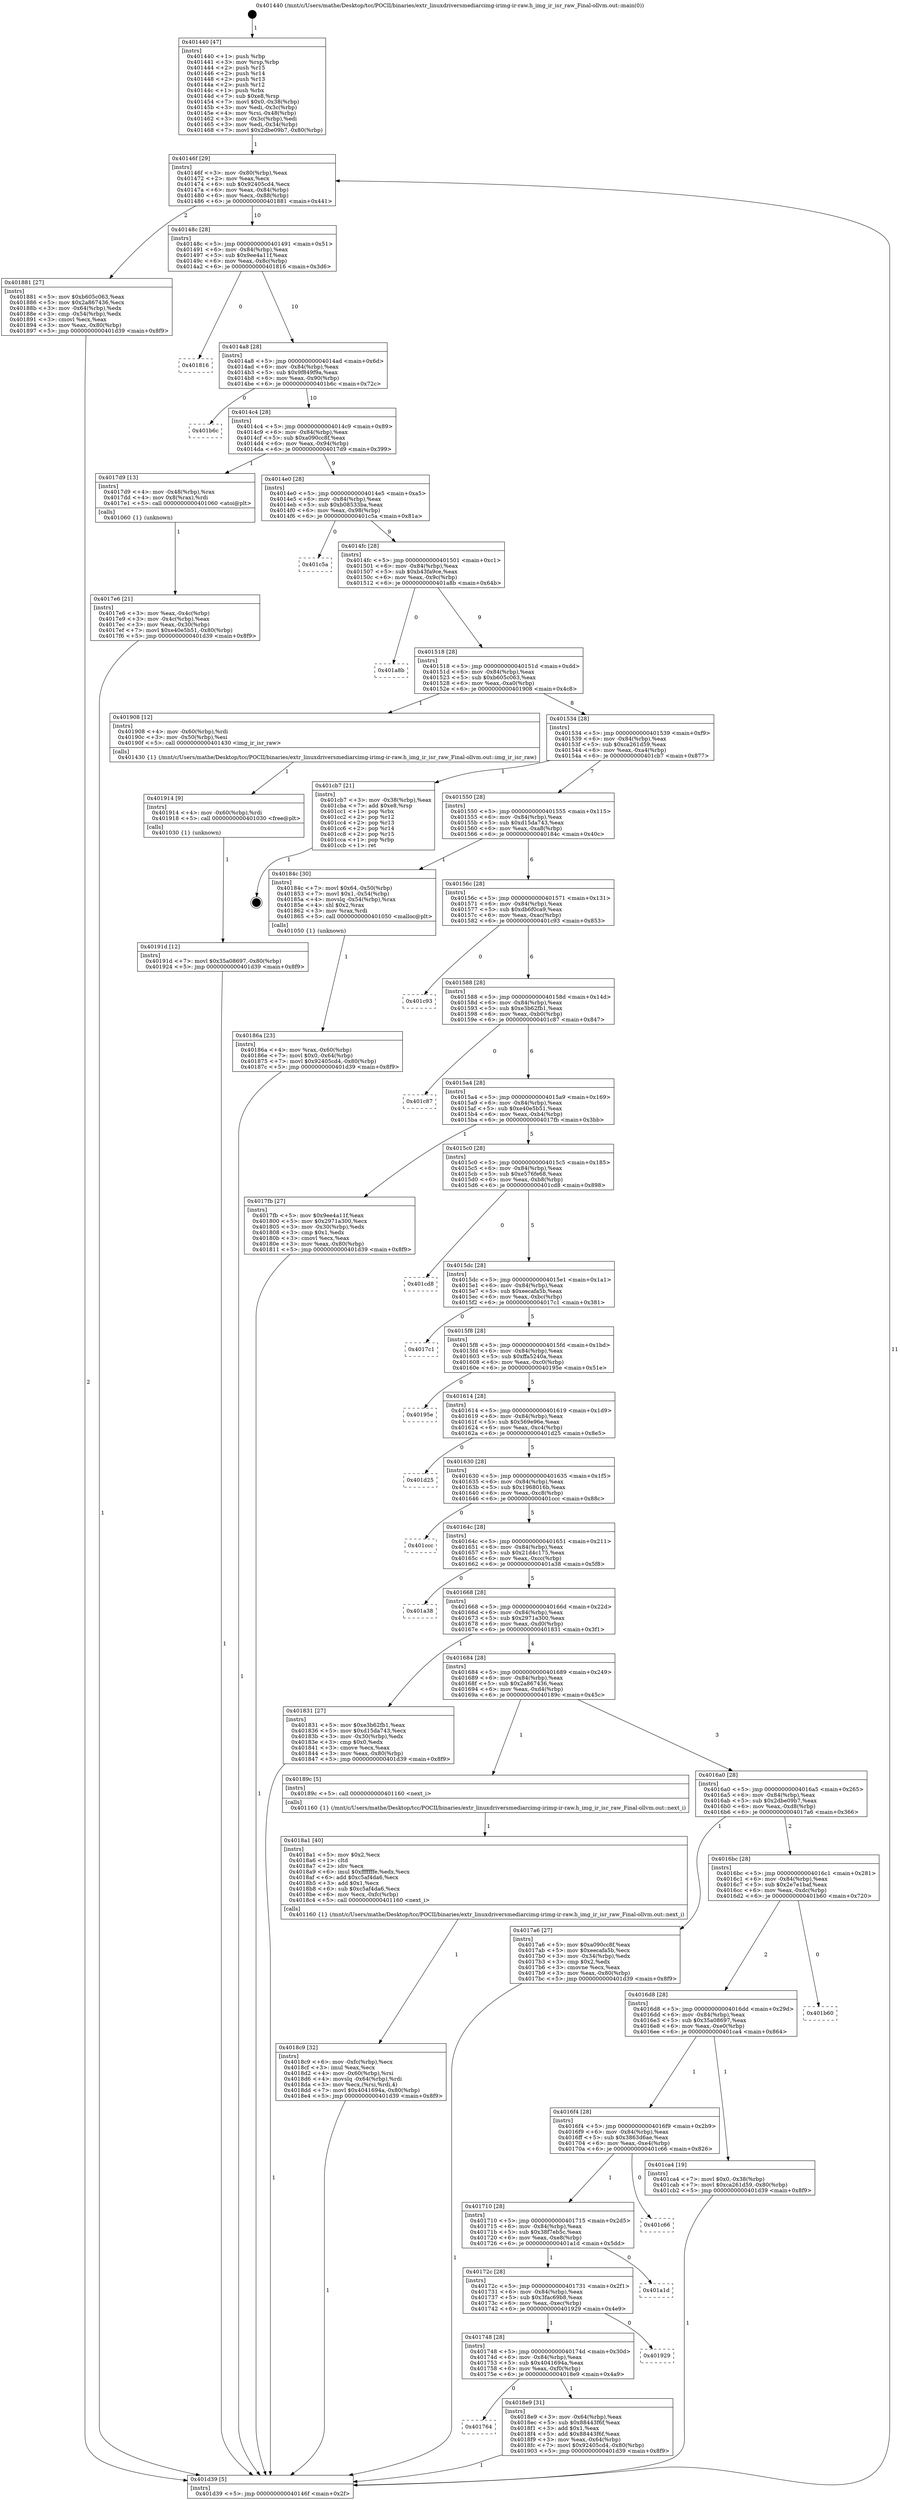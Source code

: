digraph "0x401440" {
  label = "0x401440 (/mnt/c/Users/mathe/Desktop/tcc/POCII/binaries/extr_linuxdriversmediarcimg-irimg-ir-raw.h_img_ir_isr_raw_Final-ollvm.out::main(0))"
  labelloc = "t"
  node[shape=record]

  Entry [label="",width=0.3,height=0.3,shape=circle,fillcolor=black,style=filled]
  "0x40146f" [label="{
     0x40146f [29]\l
     | [instrs]\l
     &nbsp;&nbsp;0x40146f \<+3\>: mov -0x80(%rbp),%eax\l
     &nbsp;&nbsp;0x401472 \<+2\>: mov %eax,%ecx\l
     &nbsp;&nbsp;0x401474 \<+6\>: sub $0x92405cd4,%ecx\l
     &nbsp;&nbsp;0x40147a \<+6\>: mov %eax,-0x84(%rbp)\l
     &nbsp;&nbsp;0x401480 \<+6\>: mov %ecx,-0x88(%rbp)\l
     &nbsp;&nbsp;0x401486 \<+6\>: je 0000000000401881 \<main+0x441\>\l
  }"]
  "0x401881" [label="{
     0x401881 [27]\l
     | [instrs]\l
     &nbsp;&nbsp;0x401881 \<+5\>: mov $0xb605c063,%eax\l
     &nbsp;&nbsp;0x401886 \<+5\>: mov $0x2a867436,%ecx\l
     &nbsp;&nbsp;0x40188b \<+3\>: mov -0x64(%rbp),%edx\l
     &nbsp;&nbsp;0x40188e \<+3\>: cmp -0x54(%rbp),%edx\l
     &nbsp;&nbsp;0x401891 \<+3\>: cmovl %ecx,%eax\l
     &nbsp;&nbsp;0x401894 \<+3\>: mov %eax,-0x80(%rbp)\l
     &nbsp;&nbsp;0x401897 \<+5\>: jmp 0000000000401d39 \<main+0x8f9\>\l
  }"]
  "0x40148c" [label="{
     0x40148c [28]\l
     | [instrs]\l
     &nbsp;&nbsp;0x40148c \<+5\>: jmp 0000000000401491 \<main+0x51\>\l
     &nbsp;&nbsp;0x401491 \<+6\>: mov -0x84(%rbp),%eax\l
     &nbsp;&nbsp;0x401497 \<+5\>: sub $0x9ee4a11f,%eax\l
     &nbsp;&nbsp;0x40149c \<+6\>: mov %eax,-0x8c(%rbp)\l
     &nbsp;&nbsp;0x4014a2 \<+6\>: je 0000000000401816 \<main+0x3d6\>\l
  }"]
  Exit [label="",width=0.3,height=0.3,shape=circle,fillcolor=black,style=filled,peripheries=2]
  "0x401816" [label="{
     0x401816\l
  }", style=dashed]
  "0x4014a8" [label="{
     0x4014a8 [28]\l
     | [instrs]\l
     &nbsp;&nbsp;0x4014a8 \<+5\>: jmp 00000000004014ad \<main+0x6d\>\l
     &nbsp;&nbsp;0x4014ad \<+6\>: mov -0x84(%rbp),%eax\l
     &nbsp;&nbsp;0x4014b3 \<+5\>: sub $0x9f849f9a,%eax\l
     &nbsp;&nbsp;0x4014b8 \<+6\>: mov %eax,-0x90(%rbp)\l
     &nbsp;&nbsp;0x4014be \<+6\>: je 0000000000401b6c \<main+0x72c\>\l
  }"]
  "0x40191d" [label="{
     0x40191d [12]\l
     | [instrs]\l
     &nbsp;&nbsp;0x40191d \<+7\>: movl $0x35a08697,-0x80(%rbp)\l
     &nbsp;&nbsp;0x401924 \<+5\>: jmp 0000000000401d39 \<main+0x8f9\>\l
  }"]
  "0x401b6c" [label="{
     0x401b6c\l
  }", style=dashed]
  "0x4014c4" [label="{
     0x4014c4 [28]\l
     | [instrs]\l
     &nbsp;&nbsp;0x4014c4 \<+5\>: jmp 00000000004014c9 \<main+0x89\>\l
     &nbsp;&nbsp;0x4014c9 \<+6\>: mov -0x84(%rbp),%eax\l
     &nbsp;&nbsp;0x4014cf \<+5\>: sub $0xa090cc8f,%eax\l
     &nbsp;&nbsp;0x4014d4 \<+6\>: mov %eax,-0x94(%rbp)\l
     &nbsp;&nbsp;0x4014da \<+6\>: je 00000000004017d9 \<main+0x399\>\l
  }"]
  "0x401914" [label="{
     0x401914 [9]\l
     | [instrs]\l
     &nbsp;&nbsp;0x401914 \<+4\>: mov -0x60(%rbp),%rdi\l
     &nbsp;&nbsp;0x401918 \<+5\>: call 0000000000401030 \<free@plt\>\l
     | [calls]\l
     &nbsp;&nbsp;0x401030 \{1\} (unknown)\l
  }"]
  "0x4017d9" [label="{
     0x4017d9 [13]\l
     | [instrs]\l
     &nbsp;&nbsp;0x4017d9 \<+4\>: mov -0x48(%rbp),%rax\l
     &nbsp;&nbsp;0x4017dd \<+4\>: mov 0x8(%rax),%rdi\l
     &nbsp;&nbsp;0x4017e1 \<+5\>: call 0000000000401060 \<atoi@plt\>\l
     | [calls]\l
     &nbsp;&nbsp;0x401060 \{1\} (unknown)\l
  }"]
  "0x4014e0" [label="{
     0x4014e0 [28]\l
     | [instrs]\l
     &nbsp;&nbsp;0x4014e0 \<+5\>: jmp 00000000004014e5 \<main+0xa5\>\l
     &nbsp;&nbsp;0x4014e5 \<+6\>: mov -0x84(%rbp),%eax\l
     &nbsp;&nbsp;0x4014eb \<+5\>: sub $0xb08533ba,%eax\l
     &nbsp;&nbsp;0x4014f0 \<+6\>: mov %eax,-0x98(%rbp)\l
     &nbsp;&nbsp;0x4014f6 \<+6\>: je 0000000000401c5a \<main+0x81a\>\l
  }"]
  "0x401764" [label="{
     0x401764\l
  }", style=dashed]
  "0x401c5a" [label="{
     0x401c5a\l
  }", style=dashed]
  "0x4014fc" [label="{
     0x4014fc [28]\l
     | [instrs]\l
     &nbsp;&nbsp;0x4014fc \<+5\>: jmp 0000000000401501 \<main+0xc1\>\l
     &nbsp;&nbsp;0x401501 \<+6\>: mov -0x84(%rbp),%eax\l
     &nbsp;&nbsp;0x401507 \<+5\>: sub $0xb43fa9ce,%eax\l
     &nbsp;&nbsp;0x40150c \<+6\>: mov %eax,-0x9c(%rbp)\l
     &nbsp;&nbsp;0x401512 \<+6\>: je 0000000000401a8b \<main+0x64b\>\l
  }"]
  "0x4018e9" [label="{
     0x4018e9 [31]\l
     | [instrs]\l
     &nbsp;&nbsp;0x4018e9 \<+3\>: mov -0x64(%rbp),%eax\l
     &nbsp;&nbsp;0x4018ec \<+5\>: sub $0x88443f6f,%eax\l
     &nbsp;&nbsp;0x4018f1 \<+3\>: add $0x1,%eax\l
     &nbsp;&nbsp;0x4018f4 \<+5\>: add $0x88443f6f,%eax\l
     &nbsp;&nbsp;0x4018f9 \<+3\>: mov %eax,-0x64(%rbp)\l
     &nbsp;&nbsp;0x4018fc \<+7\>: movl $0x92405cd4,-0x80(%rbp)\l
     &nbsp;&nbsp;0x401903 \<+5\>: jmp 0000000000401d39 \<main+0x8f9\>\l
  }"]
  "0x401a8b" [label="{
     0x401a8b\l
  }", style=dashed]
  "0x401518" [label="{
     0x401518 [28]\l
     | [instrs]\l
     &nbsp;&nbsp;0x401518 \<+5\>: jmp 000000000040151d \<main+0xdd\>\l
     &nbsp;&nbsp;0x40151d \<+6\>: mov -0x84(%rbp),%eax\l
     &nbsp;&nbsp;0x401523 \<+5\>: sub $0xb605c063,%eax\l
     &nbsp;&nbsp;0x401528 \<+6\>: mov %eax,-0xa0(%rbp)\l
     &nbsp;&nbsp;0x40152e \<+6\>: je 0000000000401908 \<main+0x4c8\>\l
  }"]
  "0x401748" [label="{
     0x401748 [28]\l
     | [instrs]\l
     &nbsp;&nbsp;0x401748 \<+5\>: jmp 000000000040174d \<main+0x30d\>\l
     &nbsp;&nbsp;0x40174d \<+6\>: mov -0x84(%rbp),%eax\l
     &nbsp;&nbsp;0x401753 \<+5\>: sub $0x4041694a,%eax\l
     &nbsp;&nbsp;0x401758 \<+6\>: mov %eax,-0xf0(%rbp)\l
     &nbsp;&nbsp;0x40175e \<+6\>: je 00000000004018e9 \<main+0x4a9\>\l
  }"]
  "0x401908" [label="{
     0x401908 [12]\l
     | [instrs]\l
     &nbsp;&nbsp;0x401908 \<+4\>: mov -0x60(%rbp),%rdi\l
     &nbsp;&nbsp;0x40190c \<+3\>: mov -0x50(%rbp),%esi\l
     &nbsp;&nbsp;0x40190f \<+5\>: call 0000000000401430 \<img_ir_isr_raw\>\l
     | [calls]\l
     &nbsp;&nbsp;0x401430 \{1\} (/mnt/c/Users/mathe/Desktop/tcc/POCII/binaries/extr_linuxdriversmediarcimg-irimg-ir-raw.h_img_ir_isr_raw_Final-ollvm.out::img_ir_isr_raw)\l
  }"]
  "0x401534" [label="{
     0x401534 [28]\l
     | [instrs]\l
     &nbsp;&nbsp;0x401534 \<+5\>: jmp 0000000000401539 \<main+0xf9\>\l
     &nbsp;&nbsp;0x401539 \<+6\>: mov -0x84(%rbp),%eax\l
     &nbsp;&nbsp;0x40153f \<+5\>: sub $0xca261d59,%eax\l
     &nbsp;&nbsp;0x401544 \<+6\>: mov %eax,-0xa4(%rbp)\l
     &nbsp;&nbsp;0x40154a \<+6\>: je 0000000000401cb7 \<main+0x877\>\l
  }"]
  "0x401929" [label="{
     0x401929\l
  }", style=dashed]
  "0x401cb7" [label="{
     0x401cb7 [21]\l
     | [instrs]\l
     &nbsp;&nbsp;0x401cb7 \<+3\>: mov -0x38(%rbp),%eax\l
     &nbsp;&nbsp;0x401cba \<+7\>: add $0xe8,%rsp\l
     &nbsp;&nbsp;0x401cc1 \<+1\>: pop %rbx\l
     &nbsp;&nbsp;0x401cc2 \<+2\>: pop %r12\l
     &nbsp;&nbsp;0x401cc4 \<+2\>: pop %r13\l
     &nbsp;&nbsp;0x401cc6 \<+2\>: pop %r14\l
     &nbsp;&nbsp;0x401cc8 \<+2\>: pop %r15\l
     &nbsp;&nbsp;0x401cca \<+1\>: pop %rbp\l
     &nbsp;&nbsp;0x401ccb \<+1\>: ret\l
  }"]
  "0x401550" [label="{
     0x401550 [28]\l
     | [instrs]\l
     &nbsp;&nbsp;0x401550 \<+5\>: jmp 0000000000401555 \<main+0x115\>\l
     &nbsp;&nbsp;0x401555 \<+6\>: mov -0x84(%rbp),%eax\l
     &nbsp;&nbsp;0x40155b \<+5\>: sub $0xd15da743,%eax\l
     &nbsp;&nbsp;0x401560 \<+6\>: mov %eax,-0xa8(%rbp)\l
     &nbsp;&nbsp;0x401566 \<+6\>: je 000000000040184c \<main+0x40c\>\l
  }"]
  "0x40172c" [label="{
     0x40172c [28]\l
     | [instrs]\l
     &nbsp;&nbsp;0x40172c \<+5\>: jmp 0000000000401731 \<main+0x2f1\>\l
     &nbsp;&nbsp;0x401731 \<+6\>: mov -0x84(%rbp),%eax\l
     &nbsp;&nbsp;0x401737 \<+5\>: sub $0x3fac69b8,%eax\l
     &nbsp;&nbsp;0x40173c \<+6\>: mov %eax,-0xec(%rbp)\l
     &nbsp;&nbsp;0x401742 \<+6\>: je 0000000000401929 \<main+0x4e9\>\l
  }"]
  "0x40184c" [label="{
     0x40184c [30]\l
     | [instrs]\l
     &nbsp;&nbsp;0x40184c \<+7\>: movl $0x64,-0x50(%rbp)\l
     &nbsp;&nbsp;0x401853 \<+7\>: movl $0x1,-0x54(%rbp)\l
     &nbsp;&nbsp;0x40185a \<+4\>: movslq -0x54(%rbp),%rax\l
     &nbsp;&nbsp;0x40185e \<+4\>: shl $0x2,%rax\l
     &nbsp;&nbsp;0x401862 \<+3\>: mov %rax,%rdi\l
     &nbsp;&nbsp;0x401865 \<+5\>: call 0000000000401050 \<malloc@plt\>\l
     | [calls]\l
     &nbsp;&nbsp;0x401050 \{1\} (unknown)\l
  }"]
  "0x40156c" [label="{
     0x40156c [28]\l
     | [instrs]\l
     &nbsp;&nbsp;0x40156c \<+5\>: jmp 0000000000401571 \<main+0x131\>\l
     &nbsp;&nbsp;0x401571 \<+6\>: mov -0x84(%rbp),%eax\l
     &nbsp;&nbsp;0x401577 \<+5\>: sub $0xdb6f0ca9,%eax\l
     &nbsp;&nbsp;0x40157c \<+6\>: mov %eax,-0xac(%rbp)\l
     &nbsp;&nbsp;0x401582 \<+6\>: je 0000000000401c93 \<main+0x853\>\l
  }"]
  "0x401a1d" [label="{
     0x401a1d\l
  }", style=dashed]
  "0x401c93" [label="{
     0x401c93\l
  }", style=dashed]
  "0x401588" [label="{
     0x401588 [28]\l
     | [instrs]\l
     &nbsp;&nbsp;0x401588 \<+5\>: jmp 000000000040158d \<main+0x14d\>\l
     &nbsp;&nbsp;0x40158d \<+6\>: mov -0x84(%rbp),%eax\l
     &nbsp;&nbsp;0x401593 \<+5\>: sub $0xe3b62fb1,%eax\l
     &nbsp;&nbsp;0x401598 \<+6\>: mov %eax,-0xb0(%rbp)\l
     &nbsp;&nbsp;0x40159e \<+6\>: je 0000000000401c87 \<main+0x847\>\l
  }"]
  "0x401710" [label="{
     0x401710 [28]\l
     | [instrs]\l
     &nbsp;&nbsp;0x401710 \<+5\>: jmp 0000000000401715 \<main+0x2d5\>\l
     &nbsp;&nbsp;0x401715 \<+6\>: mov -0x84(%rbp),%eax\l
     &nbsp;&nbsp;0x40171b \<+5\>: sub $0x38f7eb5c,%eax\l
     &nbsp;&nbsp;0x401720 \<+6\>: mov %eax,-0xe8(%rbp)\l
     &nbsp;&nbsp;0x401726 \<+6\>: je 0000000000401a1d \<main+0x5dd\>\l
  }"]
  "0x401c87" [label="{
     0x401c87\l
  }", style=dashed]
  "0x4015a4" [label="{
     0x4015a4 [28]\l
     | [instrs]\l
     &nbsp;&nbsp;0x4015a4 \<+5\>: jmp 00000000004015a9 \<main+0x169\>\l
     &nbsp;&nbsp;0x4015a9 \<+6\>: mov -0x84(%rbp),%eax\l
     &nbsp;&nbsp;0x4015af \<+5\>: sub $0xe40e5b51,%eax\l
     &nbsp;&nbsp;0x4015b4 \<+6\>: mov %eax,-0xb4(%rbp)\l
     &nbsp;&nbsp;0x4015ba \<+6\>: je 00000000004017fb \<main+0x3bb\>\l
  }"]
  "0x401c66" [label="{
     0x401c66\l
  }", style=dashed]
  "0x4017fb" [label="{
     0x4017fb [27]\l
     | [instrs]\l
     &nbsp;&nbsp;0x4017fb \<+5\>: mov $0x9ee4a11f,%eax\l
     &nbsp;&nbsp;0x401800 \<+5\>: mov $0x2971a300,%ecx\l
     &nbsp;&nbsp;0x401805 \<+3\>: mov -0x30(%rbp),%edx\l
     &nbsp;&nbsp;0x401808 \<+3\>: cmp $0x1,%edx\l
     &nbsp;&nbsp;0x40180b \<+3\>: cmovl %ecx,%eax\l
     &nbsp;&nbsp;0x40180e \<+3\>: mov %eax,-0x80(%rbp)\l
     &nbsp;&nbsp;0x401811 \<+5\>: jmp 0000000000401d39 \<main+0x8f9\>\l
  }"]
  "0x4015c0" [label="{
     0x4015c0 [28]\l
     | [instrs]\l
     &nbsp;&nbsp;0x4015c0 \<+5\>: jmp 00000000004015c5 \<main+0x185\>\l
     &nbsp;&nbsp;0x4015c5 \<+6\>: mov -0x84(%rbp),%eax\l
     &nbsp;&nbsp;0x4015cb \<+5\>: sub $0xe576fe68,%eax\l
     &nbsp;&nbsp;0x4015d0 \<+6\>: mov %eax,-0xb8(%rbp)\l
     &nbsp;&nbsp;0x4015d6 \<+6\>: je 0000000000401cd8 \<main+0x898\>\l
  }"]
  "0x4016f4" [label="{
     0x4016f4 [28]\l
     | [instrs]\l
     &nbsp;&nbsp;0x4016f4 \<+5\>: jmp 00000000004016f9 \<main+0x2b9\>\l
     &nbsp;&nbsp;0x4016f9 \<+6\>: mov -0x84(%rbp),%eax\l
     &nbsp;&nbsp;0x4016ff \<+5\>: sub $0x3863d6ae,%eax\l
     &nbsp;&nbsp;0x401704 \<+6\>: mov %eax,-0xe4(%rbp)\l
     &nbsp;&nbsp;0x40170a \<+6\>: je 0000000000401c66 \<main+0x826\>\l
  }"]
  "0x401cd8" [label="{
     0x401cd8\l
  }", style=dashed]
  "0x4015dc" [label="{
     0x4015dc [28]\l
     | [instrs]\l
     &nbsp;&nbsp;0x4015dc \<+5\>: jmp 00000000004015e1 \<main+0x1a1\>\l
     &nbsp;&nbsp;0x4015e1 \<+6\>: mov -0x84(%rbp),%eax\l
     &nbsp;&nbsp;0x4015e7 \<+5\>: sub $0xeecafa5b,%eax\l
     &nbsp;&nbsp;0x4015ec \<+6\>: mov %eax,-0xbc(%rbp)\l
     &nbsp;&nbsp;0x4015f2 \<+6\>: je 00000000004017c1 \<main+0x381\>\l
  }"]
  "0x401ca4" [label="{
     0x401ca4 [19]\l
     | [instrs]\l
     &nbsp;&nbsp;0x401ca4 \<+7\>: movl $0x0,-0x38(%rbp)\l
     &nbsp;&nbsp;0x401cab \<+7\>: movl $0xca261d59,-0x80(%rbp)\l
     &nbsp;&nbsp;0x401cb2 \<+5\>: jmp 0000000000401d39 \<main+0x8f9\>\l
  }"]
  "0x4017c1" [label="{
     0x4017c1\l
  }", style=dashed]
  "0x4015f8" [label="{
     0x4015f8 [28]\l
     | [instrs]\l
     &nbsp;&nbsp;0x4015f8 \<+5\>: jmp 00000000004015fd \<main+0x1bd\>\l
     &nbsp;&nbsp;0x4015fd \<+6\>: mov -0x84(%rbp),%eax\l
     &nbsp;&nbsp;0x401603 \<+5\>: sub $0xffa5240a,%eax\l
     &nbsp;&nbsp;0x401608 \<+6\>: mov %eax,-0xc0(%rbp)\l
     &nbsp;&nbsp;0x40160e \<+6\>: je 000000000040195e \<main+0x51e\>\l
  }"]
  "0x4016d8" [label="{
     0x4016d8 [28]\l
     | [instrs]\l
     &nbsp;&nbsp;0x4016d8 \<+5\>: jmp 00000000004016dd \<main+0x29d\>\l
     &nbsp;&nbsp;0x4016dd \<+6\>: mov -0x84(%rbp),%eax\l
     &nbsp;&nbsp;0x4016e3 \<+5\>: sub $0x35a08697,%eax\l
     &nbsp;&nbsp;0x4016e8 \<+6\>: mov %eax,-0xe0(%rbp)\l
     &nbsp;&nbsp;0x4016ee \<+6\>: je 0000000000401ca4 \<main+0x864\>\l
  }"]
  "0x40195e" [label="{
     0x40195e\l
  }", style=dashed]
  "0x401614" [label="{
     0x401614 [28]\l
     | [instrs]\l
     &nbsp;&nbsp;0x401614 \<+5\>: jmp 0000000000401619 \<main+0x1d9\>\l
     &nbsp;&nbsp;0x401619 \<+6\>: mov -0x84(%rbp),%eax\l
     &nbsp;&nbsp;0x40161f \<+5\>: sub $0x569e96e,%eax\l
     &nbsp;&nbsp;0x401624 \<+6\>: mov %eax,-0xc4(%rbp)\l
     &nbsp;&nbsp;0x40162a \<+6\>: je 0000000000401d25 \<main+0x8e5\>\l
  }"]
  "0x401b60" [label="{
     0x401b60\l
  }", style=dashed]
  "0x401d25" [label="{
     0x401d25\l
  }", style=dashed]
  "0x401630" [label="{
     0x401630 [28]\l
     | [instrs]\l
     &nbsp;&nbsp;0x401630 \<+5\>: jmp 0000000000401635 \<main+0x1f5\>\l
     &nbsp;&nbsp;0x401635 \<+6\>: mov -0x84(%rbp),%eax\l
     &nbsp;&nbsp;0x40163b \<+5\>: sub $0x1968016b,%eax\l
     &nbsp;&nbsp;0x401640 \<+6\>: mov %eax,-0xc8(%rbp)\l
     &nbsp;&nbsp;0x401646 \<+6\>: je 0000000000401ccc \<main+0x88c\>\l
  }"]
  "0x4018c9" [label="{
     0x4018c9 [32]\l
     | [instrs]\l
     &nbsp;&nbsp;0x4018c9 \<+6\>: mov -0xfc(%rbp),%ecx\l
     &nbsp;&nbsp;0x4018cf \<+3\>: imul %eax,%ecx\l
     &nbsp;&nbsp;0x4018d2 \<+4\>: mov -0x60(%rbp),%rsi\l
     &nbsp;&nbsp;0x4018d6 \<+4\>: movslq -0x64(%rbp),%rdi\l
     &nbsp;&nbsp;0x4018da \<+3\>: mov %ecx,(%rsi,%rdi,4)\l
     &nbsp;&nbsp;0x4018dd \<+7\>: movl $0x4041694a,-0x80(%rbp)\l
     &nbsp;&nbsp;0x4018e4 \<+5\>: jmp 0000000000401d39 \<main+0x8f9\>\l
  }"]
  "0x401ccc" [label="{
     0x401ccc\l
  }", style=dashed]
  "0x40164c" [label="{
     0x40164c [28]\l
     | [instrs]\l
     &nbsp;&nbsp;0x40164c \<+5\>: jmp 0000000000401651 \<main+0x211\>\l
     &nbsp;&nbsp;0x401651 \<+6\>: mov -0x84(%rbp),%eax\l
     &nbsp;&nbsp;0x401657 \<+5\>: sub $0x21d4c175,%eax\l
     &nbsp;&nbsp;0x40165c \<+6\>: mov %eax,-0xcc(%rbp)\l
     &nbsp;&nbsp;0x401662 \<+6\>: je 0000000000401a38 \<main+0x5f8\>\l
  }"]
  "0x4018a1" [label="{
     0x4018a1 [40]\l
     | [instrs]\l
     &nbsp;&nbsp;0x4018a1 \<+5\>: mov $0x2,%ecx\l
     &nbsp;&nbsp;0x4018a6 \<+1\>: cltd\l
     &nbsp;&nbsp;0x4018a7 \<+2\>: idiv %ecx\l
     &nbsp;&nbsp;0x4018a9 \<+6\>: imul $0xfffffffe,%edx,%ecx\l
     &nbsp;&nbsp;0x4018af \<+6\>: add $0xc5af4da6,%ecx\l
     &nbsp;&nbsp;0x4018b5 \<+3\>: add $0x1,%ecx\l
     &nbsp;&nbsp;0x4018b8 \<+6\>: sub $0xc5af4da6,%ecx\l
     &nbsp;&nbsp;0x4018be \<+6\>: mov %ecx,-0xfc(%rbp)\l
     &nbsp;&nbsp;0x4018c4 \<+5\>: call 0000000000401160 \<next_i\>\l
     | [calls]\l
     &nbsp;&nbsp;0x401160 \{1\} (/mnt/c/Users/mathe/Desktop/tcc/POCII/binaries/extr_linuxdriversmediarcimg-irimg-ir-raw.h_img_ir_isr_raw_Final-ollvm.out::next_i)\l
  }"]
  "0x401a38" [label="{
     0x401a38\l
  }", style=dashed]
  "0x401668" [label="{
     0x401668 [28]\l
     | [instrs]\l
     &nbsp;&nbsp;0x401668 \<+5\>: jmp 000000000040166d \<main+0x22d\>\l
     &nbsp;&nbsp;0x40166d \<+6\>: mov -0x84(%rbp),%eax\l
     &nbsp;&nbsp;0x401673 \<+5\>: sub $0x2971a300,%eax\l
     &nbsp;&nbsp;0x401678 \<+6\>: mov %eax,-0xd0(%rbp)\l
     &nbsp;&nbsp;0x40167e \<+6\>: je 0000000000401831 \<main+0x3f1\>\l
  }"]
  "0x40186a" [label="{
     0x40186a [23]\l
     | [instrs]\l
     &nbsp;&nbsp;0x40186a \<+4\>: mov %rax,-0x60(%rbp)\l
     &nbsp;&nbsp;0x40186e \<+7\>: movl $0x0,-0x64(%rbp)\l
     &nbsp;&nbsp;0x401875 \<+7\>: movl $0x92405cd4,-0x80(%rbp)\l
     &nbsp;&nbsp;0x40187c \<+5\>: jmp 0000000000401d39 \<main+0x8f9\>\l
  }"]
  "0x401831" [label="{
     0x401831 [27]\l
     | [instrs]\l
     &nbsp;&nbsp;0x401831 \<+5\>: mov $0xe3b62fb1,%eax\l
     &nbsp;&nbsp;0x401836 \<+5\>: mov $0xd15da743,%ecx\l
     &nbsp;&nbsp;0x40183b \<+3\>: mov -0x30(%rbp),%edx\l
     &nbsp;&nbsp;0x40183e \<+3\>: cmp $0x0,%edx\l
     &nbsp;&nbsp;0x401841 \<+3\>: cmove %ecx,%eax\l
     &nbsp;&nbsp;0x401844 \<+3\>: mov %eax,-0x80(%rbp)\l
     &nbsp;&nbsp;0x401847 \<+5\>: jmp 0000000000401d39 \<main+0x8f9\>\l
  }"]
  "0x401684" [label="{
     0x401684 [28]\l
     | [instrs]\l
     &nbsp;&nbsp;0x401684 \<+5\>: jmp 0000000000401689 \<main+0x249\>\l
     &nbsp;&nbsp;0x401689 \<+6\>: mov -0x84(%rbp),%eax\l
     &nbsp;&nbsp;0x40168f \<+5\>: sub $0x2a867436,%eax\l
     &nbsp;&nbsp;0x401694 \<+6\>: mov %eax,-0xd4(%rbp)\l
     &nbsp;&nbsp;0x40169a \<+6\>: je 000000000040189c \<main+0x45c\>\l
  }"]
  "0x4017e6" [label="{
     0x4017e6 [21]\l
     | [instrs]\l
     &nbsp;&nbsp;0x4017e6 \<+3\>: mov %eax,-0x4c(%rbp)\l
     &nbsp;&nbsp;0x4017e9 \<+3\>: mov -0x4c(%rbp),%eax\l
     &nbsp;&nbsp;0x4017ec \<+3\>: mov %eax,-0x30(%rbp)\l
     &nbsp;&nbsp;0x4017ef \<+7\>: movl $0xe40e5b51,-0x80(%rbp)\l
     &nbsp;&nbsp;0x4017f6 \<+5\>: jmp 0000000000401d39 \<main+0x8f9\>\l
  }"]
  "0x40189c" [label="{
     0x40189c [5]\l
     | [instrs]\l
     &nbsp;&nbsp;0x40189c \<+5\>: call 0000000000401160 \<next_i\>\l
     | [calls]\l
     &nbsp;&nbsp;0x401160 \{1\} (/mnt/c/Users/mathe/Desktop/tcc/POCII/binaries/extr_linuxdriversmediarcimg-irimg-ir-raw.h_img_ir_isr_raw_Final-ollvm.out::next_i)\l
  }"]
  "0x4016a0" [label="{
     0x4016a0 [28]\l
     | [instrs]\l
     &nbsp;&nbsp;0x4016a0 \<+5\>: jmp 00000000004016a5 \<main+0x265\>\l
     &nbsp;&nbsp;0x4016a5 \<+6\>: mov -0x84(%rbp),%eax\l
     &nbsp;&nbsp;0x4016ab \<+5\>: sub $0x2dbe09b7,%eax\l
     &nbsp;&nbsp;0x4016b0 \<+6\>: mov %eax,-0xd8(%rbp)\l
     &nbsp;&nbsp;0x4016b6 \<+6\>: je 00000000004017a6 \<main+0x366\>\l
  }"]
  "0x401440" [label="{
     0x401440 [47]\l
     | [instrs]\l
     &nbsp;&nbsp;0x401440 \<+1\>: push %rbp\l
     &nbsp;&nbsp;0x401441 \<+3\>: mov %rsp,%rbp\l
     &nbsp;&nbsp;0x401444 \<+2\>: push %r15\l
     &nbsp;&nbsp;0x401446 \<+2\>: push %r14\l
     &nbsp;&nbsp;0x401448 \<+2\>: push %r13\l
     &nbsp;&nbsp;0x40144a \<+2\>: push %r12\l
     &nbsp;&nbsp;0x40144c \<+1\>: push %rbx\l
     &nbsp;&nbsp;0x40144d \<+7\>: sub $0xe8,%rsp\l
     &nbsp;&nbsp;0x401454 \<+7\>: movl $0x0,-0x38(%rbp)\l
     &nbsp;&nbsp;0x40145b \<+3\>: mov %edi,-0x3c(%rbp)\l
     &nbsp;&nbsp;0x40145e \<+4\>: mov %rsi,-0x48(%rbp)\l
     &nbsp;&nbsp;0x401462 \<+3\>: mov -0x3c(%rbp),%edi\l
     &nbsp;&nbsp;0x401465 \<+3\>: mov %edi,-0x34(%rbp)\l
     &nbsp;&nbsp;0x401468 \<+7\>: movl $0x2dbe09b7,-0x80(%rbp)\l
  }"]
  "0x4017a6" [label="{
     0x4017a6 [27]\l
     | [instrs]\l
     &nbsp;&nbsp;0x4017a6 \<+5\>: mov $0xa090cc8f,%eax\l
     &nbsp;&nbsp;0x4017ab \<+5\>: mov $0xeecafa5b,%ecx\l
     &nbsp;&nbsp;0x4017b0 \<+3\>: mov -0x34(%rbp),%edx\l
     &nbsp;&nbsp;0x4017b3 \<+3\>: cmp $0x2,%edx\l
     &nbsp;&nbsp;0x4017b6 \<+3\>: cmovne %ecx,%eax\l
     &nbsp;&nbsp;0x4017b9 \<+3\>: mov %eax,-0x80(%rbp)\l
     &nbsp;&nbsp;0x4017bc \<+5\>: jmp 0000000000401d39 \<main+0x8f9\>\l
  }"]
  "0x4016bc" [label="{
     0x4016bc [28]\l
     | [instrs]\l
     &nbsp;&nbsp;0x4016bc \<+5\>: jmp 00000000004016c1 \<main+0x281\>\l
     &nbsp;&nbsp;0x4016c1 \<+6\>: mov -0x84(%rbp),%eax\l
     &nbsp;&nbsp;0x4016c7 \<+5\>: sub $0x2e7e1baf,%eax\l
     &nbsp;&nbsp;0x4016cc \<+6\>: mov %eax,-0xdc(%rbp)\l
     &nbsp;&nbsp;0x4016d2 \<+6\>: je 0000000000401b60 \<main+0x720\>\l
  }"]
  "0x401d39" [label="{
     0x401d39 [5]\l
     | [instrs]\l
     &nbsp;&nbsp;0x401d39 \<+5\>: jmp 000000000040146f \<main+0x2f\>\l
  }"]
  Entry -> "0x401440" [label=" 1"]
  "0x40146f" -> "0x401881" [label=" 2"]
  "0x40146f" -> "0x40148c" [label=" 10"]
  "0x401cb7" -> Exit [label=" 1"]
  "0x40148c" -> "0x401816" [label=" 0"]
  "0x40148c" -> "0x4014a8" [label=" 10"]
  "0x401ca4" -> "0x401d39" [label=" 1"]
  "0x4014a8" -> "0x401b6c" [label=" 0"]
  "0x4014a8" -> "0x4014c4" [label=" 10"]
  "0x40191d" -> "0x401d39" [label=" 1"]
  "0x4014c4" -> "0x4017d9" [label=" 1"]
  "0x4014c4" -> "0x4014e0" [label=" 9"]
  "0x401914" -> "0x40191d" [label=" 1"]
  "0x4014e0" -> "0x401c5a" [label=" 0"]
  "0x4014e0" -> "0x4014fc" [label=" 9"]
  "0x401908" -> "0x401914" [label=" 1"]
  "0x4014fc" -> "0x401a8b" [label=" 0"]
  "0x4014fc" -> "0x401518" [label=" 9"]
  "0x4018e9" -> "0x401d39" [label=" 1"]
  "0x401518" -> "0x401908" [label=" 1"]
  "0x401518" -> "0x401534" [label=" 8"]
  "0x401748" -> "0x4018e9" [label=" 1"]
  "0x401534" -> "0x401cb7" [label=" 1"]
  "0x401534" -> "0x401550" [label=" 7"]
  "0x401748" -> "0x401764" [label=" 0"]
  "0x401550" -> "0x40184c" [label=" 1"]
  "0x401550" -> "0x40156c" [label=" 6"]
  "0x40172c" -> "0x401929" [label=" 0"]
  "0x40156c" -> "0x401c93" [label=" 0"]
  "0x40156c" -> "0x401588" [label=" 6"]
  "0x40172c" -> "0x401748" [label=" 1"]
  "0x401588" -> "0x401c87" [label=" 0"]
  "0x401588" -> "0x4015a4" [label=" 6"]
  "0x401710" -> "0x401a1d" [label=" 0"]
  "0x4015a4" -> "0x4017fb" [label=" 1"]
  "0x4015a4" -> "0x4015c0" [label=" 5"]
  "0x401710" -> "0x40172c" [label=" 1"]
  "0x4015c0" -> "0x401cd8" [label=" 0"]
  "0x4015c0" -> "0x4015dc" [label=" 5"]
  "0x4016f4" -> "0x401c66" [label=" 0"]
  "0x4015dc" -> "0x4017c1" [label=" 0"]
  "0x4015dc" -> "0x4015f8" [label=" 5"]
  "0x4016f4" -> "0x401710" [label=" 1"]
  "0x4015f8" -> "0x40195e" [label=" 0"]
  "0x4015f8" -> "0x401614" [label=" 5"]
  "0x4016d8" -> "0x401ca4" [label=" 1"]
  "0x401614" -> "0x401d25" [label=" 0"]
  "0x401614" -> "0x401630" [label=" 5"]
  "0x4016d8" -> "0x4016f4" [label=" 1"]
  "0x401630" -> "0x401ccc" [label=" 0"]
  "0x401630" -> "0x40164c" [label=" 5"]
  "0x4016bc" -> "0x401b60" [label=" 0"]
  "0x40164c" -> "0x401a38" [label=" 0"]
  "0x40164c" -> "0x401668" [label=" 5"]
  "0x4016bc" -> "0x4016d8" [label=" 2"]
  "0x401668" -> "0x401831" [label=" 1"]
  "0x401668" -> "0x401684" [label=" 4"]
  "0x4018c9" -> "0x401d39" [label=" 1"]
  "0x401684" -> "0x40189c" [label=" 1"]
  "0x401684" -> "0x4016a0" [label=" 3"]
  "0x4018a1" -> "0x4018c9" [label=" 1"]
  "0x4016a0" -> "0x4017a6" [label=" 1"]
  "0x4016a0" -> "0x4016bc" [label=" 2"]
  "0x4017a6" -> "0x401d39" [label=" 1"]
  "0x401440" -> "0x40146f" [label=" 1"]
  "0x401d39" -> "0x40146f" [label=" 11"]
  "0x4017d9" -> "0x4017e6" [label=" 1"]
  "0x4017e6" -> "0x401d39" [label=" 1"]
  "0x4017fb" -> "0x401d39" [label=" 1"]
  "0x401831" -> "0x401d39" [label=" 1"]
  "0x40184c" -> "0x40186a" [label=" 1"]
  "0x40186a" -> "0x401d39" [label=" 1"]
  "0x401881" -> "0x401d39" [label=" 2"]
  "0x40189c" -> "0x4018a1" [label=" 1"]
}
